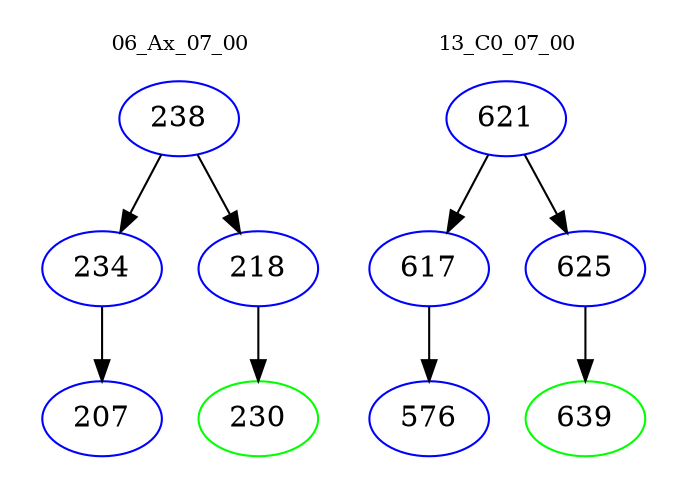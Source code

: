 digraph{
subgraph cluster_0 {
color = white
label = "06_Ax_07_00";
fontsize=10;
T0_238 [label="238", color="blue"]
T0_238 -> T0_234 [color="black"]
T0_234 [label="234", color="blue"]
T0_234 -> T0_207 [color="black"]
T0_207 [label="207", color="blue"]
T0_238 -> T0_218 [color="black"]
T0_218 [label="218", color="blue"]
T0_218 -> T0_230 [color="black"]
T0_230 [label="230", color="green"]
}
subgraph cluster_1 {
color = white
label = "13_C0_07_00";
fontsize=10;
T1_621 [label="621", color="blue"]
T1_621 -> T1_617 [color="black"]
T1_617 [label="617", color="blue"]
T1_617 -> T1_576 [color="black"]
T1_576 [label="576", color="blue"]
T1_621 -> T1_625 [color="black"]
T1_625 [label="625", color="blue"]
T1_625 -> T1_639 [color="black"]
T1_639 [label="639", color="green"]
}
}
